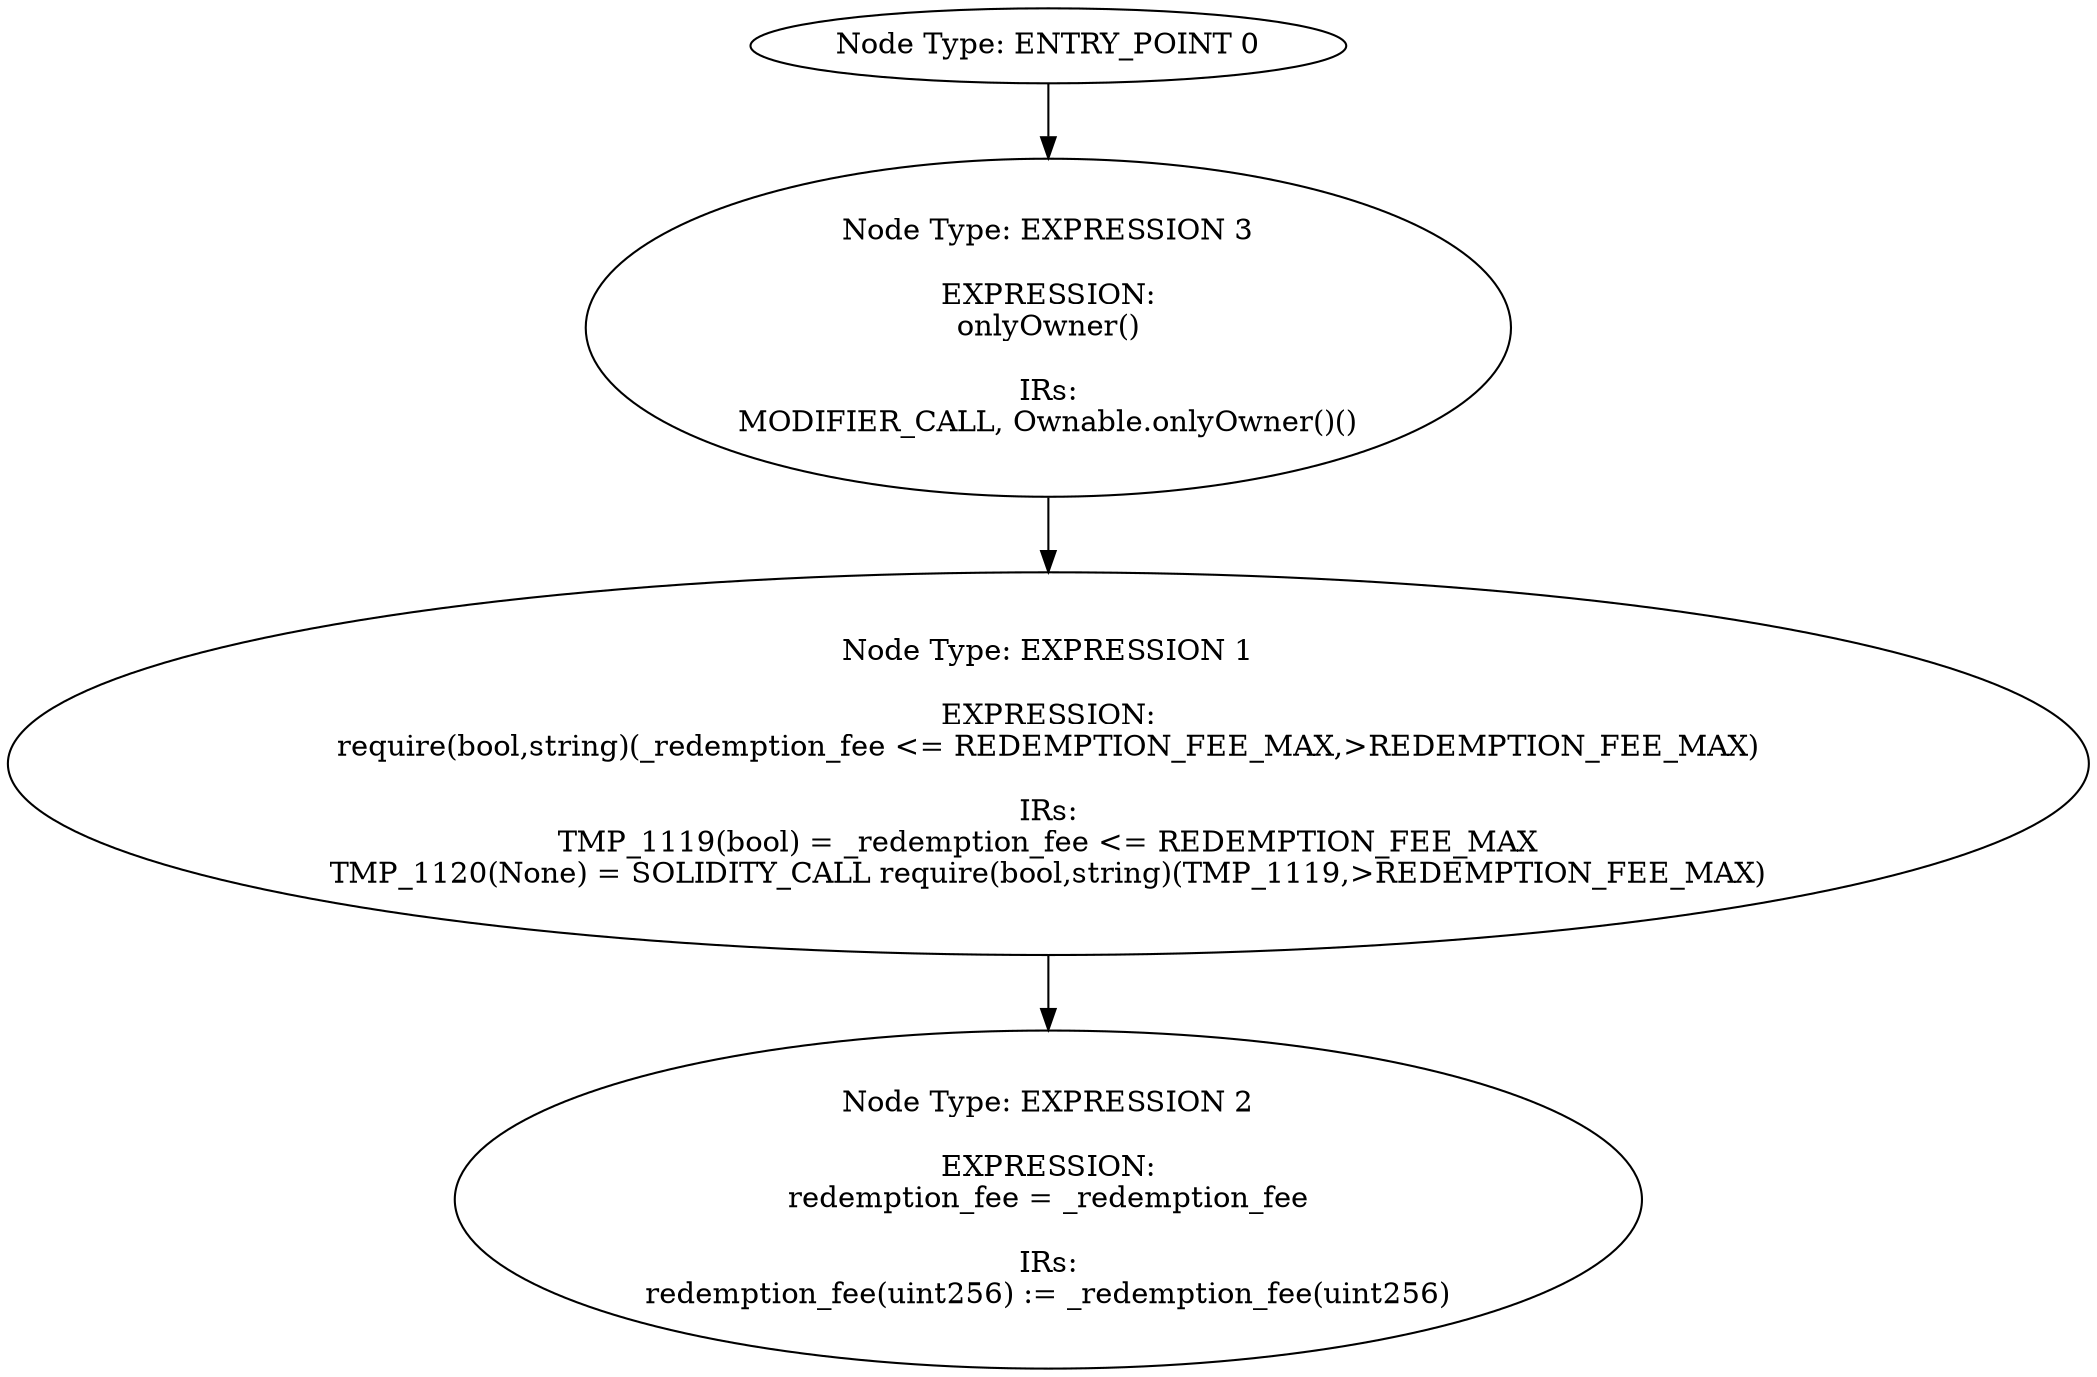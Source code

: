 digraph{
0[label="Node Type: ENTRY_POINT 0
"];
0->3;
1[label="Node Type: EXPRESSION 1

EXPRESSION:
require(bool,string)(_redemption_fee <= REDEMPTION_FEE_MAX,>REDEMPTION_FEE_MAX)

IRs:
TMP_1119(bool) = _redemption_fee <= REDEMPTION_FEE_MAX
TMP_1120(None) = SOLIDITY_CALL require(bool,string)(TMP_1119,>REDEMPTION_FEE_MAX)"];
1->2;
2[label="Node Type: EXPRESSION 2

EXPRESSION:
redemption_fee = _redemption_fee

IRs:
redemption_fee(uint256) := _redemption_fee(uint256)"];
3[label="Node Type: EXPRESSION 3

EXPRESSION:
onlyOwner()

IRs:
MODIFIER_CALL, Ownable.onlyOwner()()"];
3->1;
}
